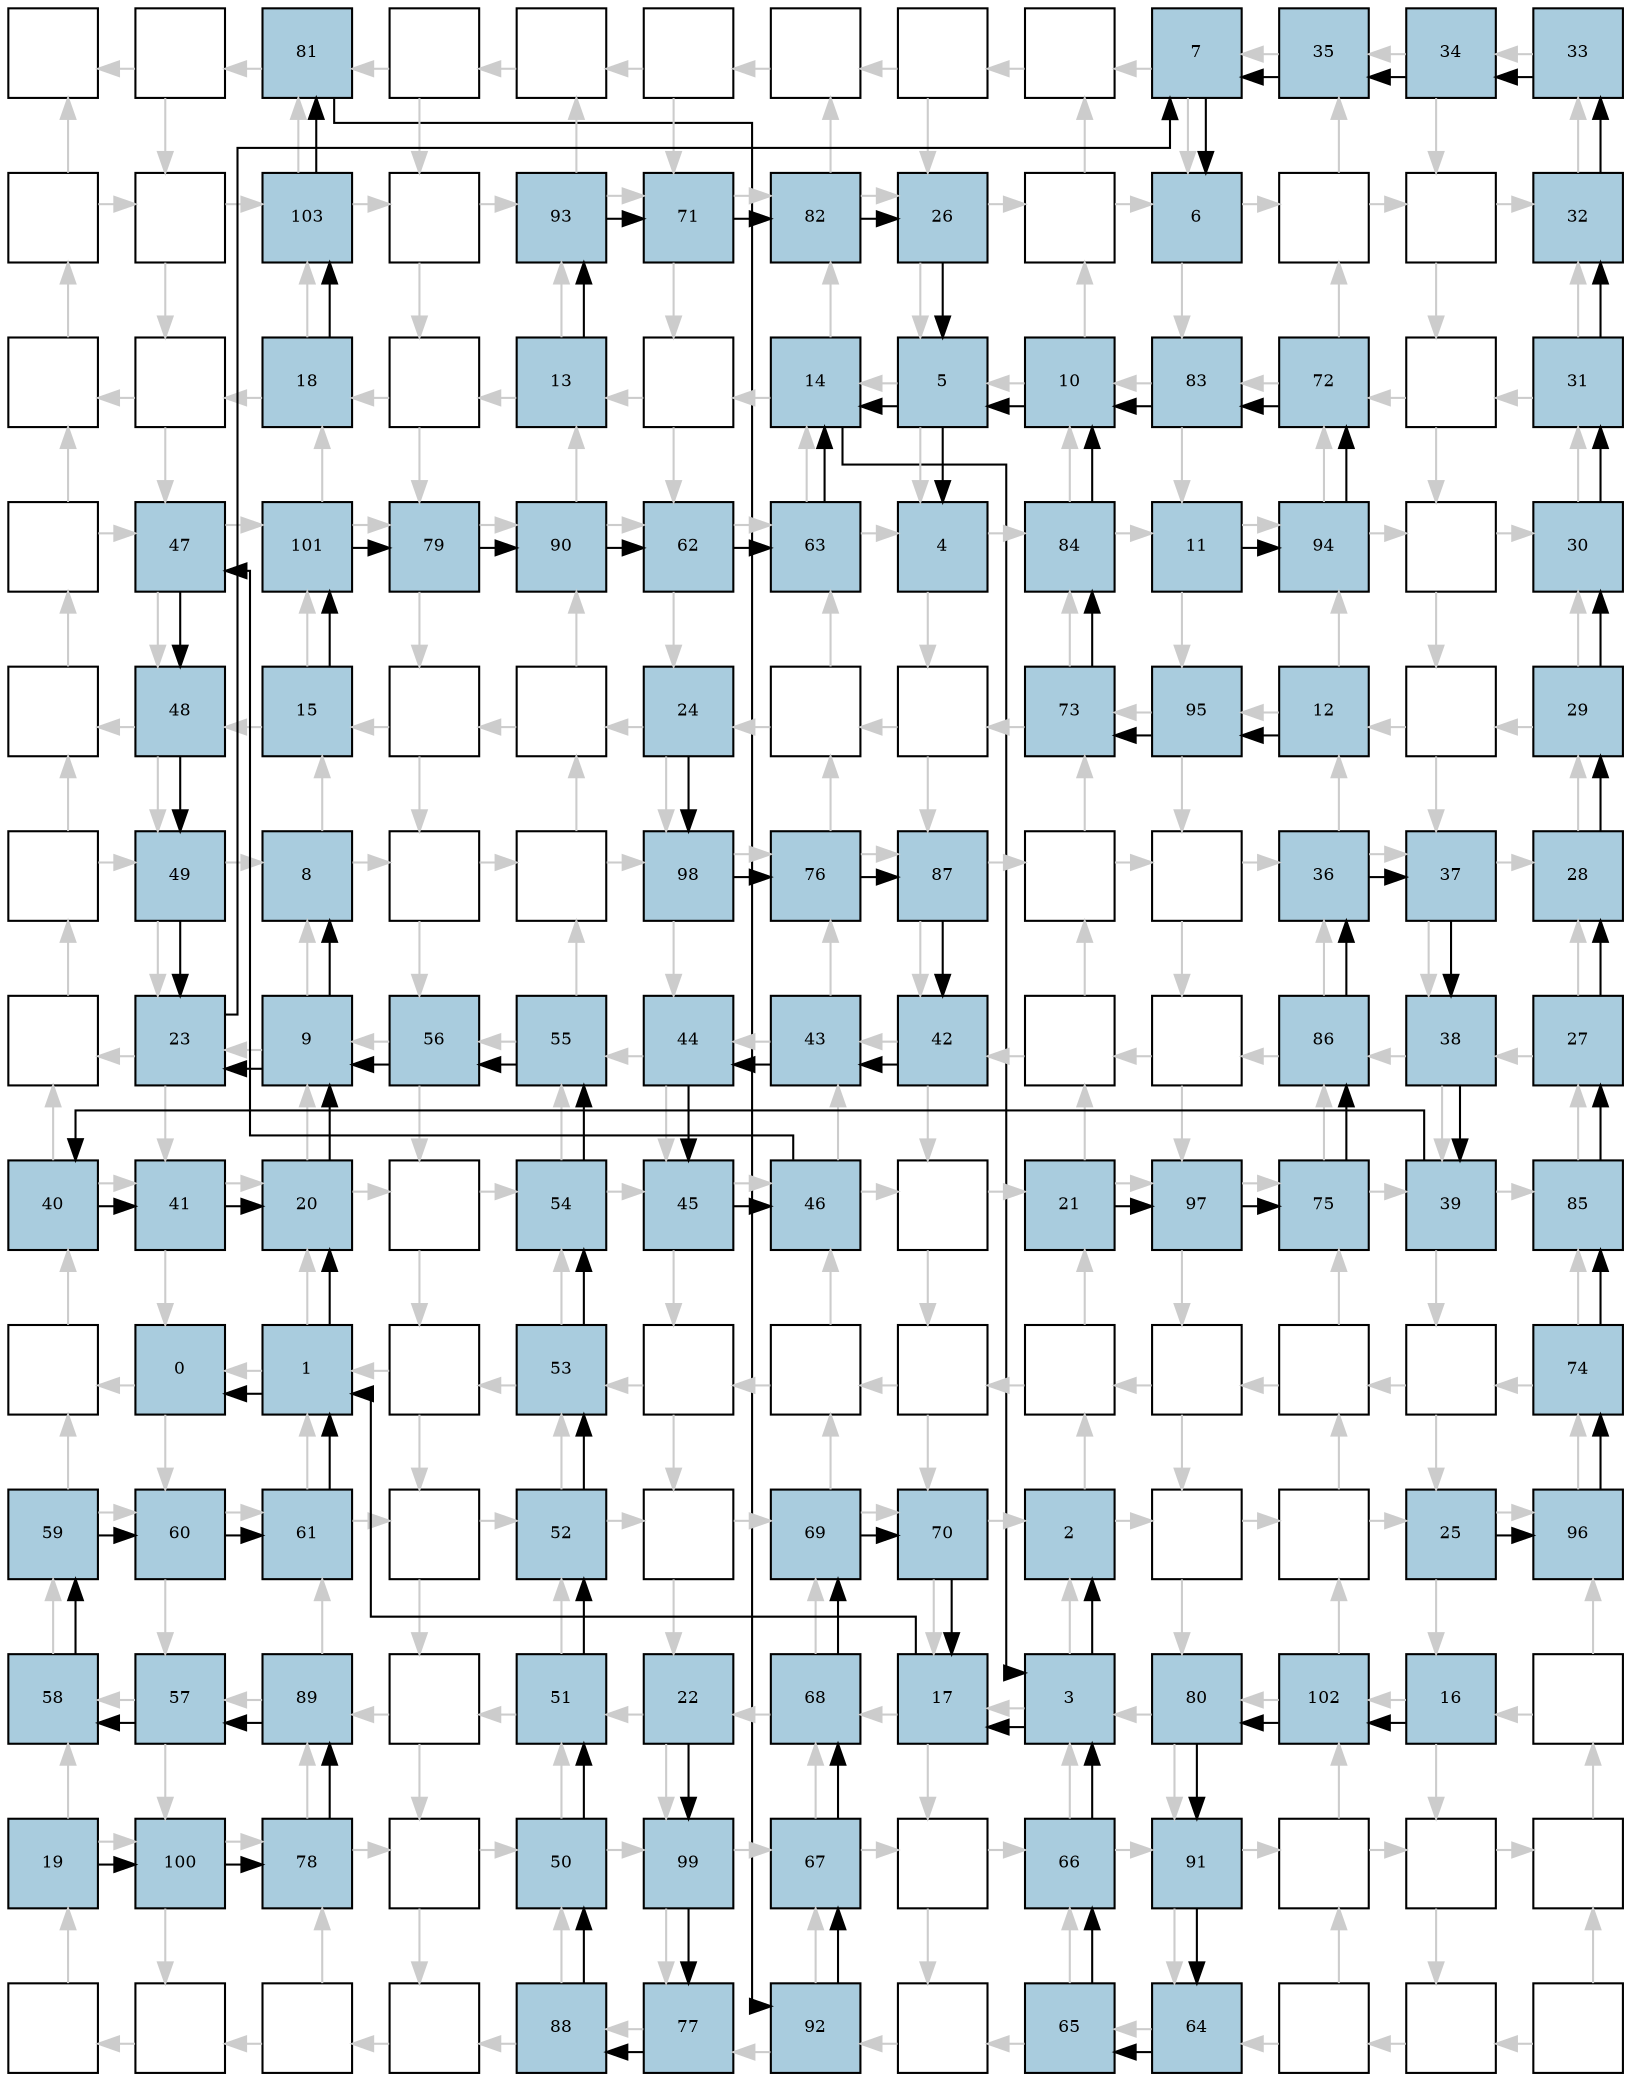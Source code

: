 digraph layout{
rankdir=TB; 

splines=ortho; 

node [style=filled shape=square fixedsize=true width=0.6];
0[label="", fontsize=8, fillcolor="#ffffff"];
1[label="", fontsize=8, fillcolor="#ffffff"];
2[label="81", fontsize=8, fillcolor="#a9ccde"];
3[label="", fontsize=8, fillcolor="#ffffff"];
4[label="", fontsize=8, fillcolor="#ffffff"];
5[label="", fontsize=8, fillcolor="#ffffff"];
6[label="", fontsize=8, fillcolor="#ffffff"];
7[label="", fontsize=8, fillcolor="#ffffff"];
8[label="", fontsize=8, fillcolor="#ffffff"];
9[label="7", fontsize=8, fillcolor="#a9ccde"];
10[label="35", fontsize=8, fillcolor="#a9ccde"];
11[label="34", fontsize=8, fillcolor="#a9ccde"];
12[label="33", fontsize=8, fillcolor="#a9ccde"];
13[label="", fontsize=8, fillcolor="#ffffff"];
14[label="", fontsize=8, fillcolor="#ffffff"];
15[label="103", fontsize=8, fillcolor="#a9ccde"];
16[label="", fontsize=8, fillcolor="#ffffff"];
17[label="93", fontsize=8, fillcolor="#a9ccde"];
18[label="71", fontsize=8, fillcolor="#a9ccde"];
19[label="82", fontsize=8, fillcolor="#a9ccde"];
20[label="26", fontsize=8, fillcolor="#a9ccde"];
21[label="", fontsize=8, fillcolor="#ffffff"];
22[label="6", fontsize=8, fillcolor="#a9ccde"];
23[label="", fontsize=8, fillcolor="#ffffff"];
24[label="", fontsize=8, fillcolor="#ffffff"];
25[label="32", fontsize=8, fillcolor="#a9ccde"];
26[label="", fontsize=8, fillcolor="#ffffff"];
27[label="", fontsize=8, fillcolor="#ffffff"];
28[label="18", fontsize=8, fillcolor="#a9ccde"];
29[label="", fontsize=8, fillcolor="#ffffff"];
30[label="13", fontsize=8, fillcolor="#a9ccde"];
31[label="", fontsize=8, fillcolor="#ffffff"];
32[label="14", fontsize=8, fillcolor="#a9ccde"];
33[label="5", fontsize=8, fillcolor="#a9ccde"];
34[label="10", fontsize=8, fillcolor="#a9ccde"];
35[label="83", fontsize=8, fillcolor="#a9ccde"];
36[label="72", fontsize=8, fillcolor="#a9ccde"];
37[label="", fontsize=8, fillcolor="#ffffff"];
38[label="31", fontsize=8, fillcolor="#a9ccde"];
39[label="", fontsize=8, fillcolor="#ffffff"];
40[label="47", fontsize=8, fillcolor="#a9ccde"];
41[label="101", fontsize=8, fillcolor="#a9ccde"];
42[label="79", fontsize=8, fillcolor="#a9ccde"];
43[label="90", fontsize=8, fillcolor="#a9ccde"];
44[label="62", fontsize=8, fillcolor="#a9ccde"];
45[label="63", fontsize=8, fillcolor="#a9ccde"];
46[label="4", fontsize=8, fillcolor="#a9ccde"];
47[label="84", fontsize=8, fillcolor="#a9ccde"];
48[label="11", fontsize=8, fillcolor="#a9ccde"];
49[label="94", fontsize=8, fillcolor="#a9ccde"];
50[label="", fontsize=8, fillcolor="#ffffff"];
51[label="30", fontsize=8, fillcolor="#a9ccde"];
52[label="", fontsize=8, fillcolor="#ffffff"];
53[label="48", fontsize=8, fillcolor="#a9ccde"];
54[label="15", fontsize=8, fillcolor="#a9ccde"];
55[label="", fontsize=8, fillcolor="#ffffff"];
56[label="", fontsize=8, fillcolor="#ffffff"];
57[label="24", fontsize=8, fillcolor="#a9ccde"];
58[label="", fontsize=8, fillcolor="#ffffff"];
59[label="", fontsize=8, fillcolor="#ffffff"];
60[label="73", fontsize=8, fillcolor="#a9ccde"];
61[label="95", fontsize=8, fillcolor="#a9ccde"];
62[label="12", fontsize=8, fillcolor="#a9ccde"];
63[label="", fontsize=8, fillcolor="#ffffff"];
64[label="29", fontsize=8, fillcolor="#a9ccde"];
65[label="", fontsize=8, fillcolor="#ffffff"];
66[label="49", fontsize=8, fillcolor="#a9ccde"];
67[label="8", fontsize=8, fillcolor="#a9ccde"];
68[label="", fontsize=8, fillcolor="#ffffff"];
69[label="", fontsize=8, fillcolor="#ffffff"];
70[label="98", fontsize=8, fillcolor="#a9ccde"];
71[label="76", fontsize=8, fillcolor="#a9ccde"];
72[label="87", fontsize=8, fillcolor="#a9ccde"];
73[label="", fontsize=8, fillcolor="#ffffff"];
74[label="", fontsize=8, fillcolor="#ffffff"];
75[label="36", fontsize=8, fillcolor="#a9ccde"];
76[label="37", fontsize=8, fillcolor="#a9ccde"];
77[label="28", fontsize=8, fillcolor="#a9ccde"];
78[label="", fontsize=8, fillcolor="#ffffff"];
79[label="23", fontsize=8, fillcolor="#a9ccde"];
80[label="9", fontsize=8, fillcolor="#a9ccde"];
81[label="56", fontsize=8, fillcolor="#a9ccde"];
82[label="55", fontsize=8, fillcolor="#a9ccde"];
83[label="44", fontsize=8, fillcolor="#a9ccde"];
84[label="43", fontsize=8, fillcolor="#a9ccde"];
85[label="42", fontsize=8, fillcolor="#a9ccde"];
86[label="", fontsize=8, fillcolor="#ffffff"];
87[label="", fontsize=8, fillcolor="#ffffff"];
88[label="86", fontsize=8, fillcolor="#a9ccde"];
89[label="38", fontsize=8, fillcolor="#a9ccde"];
90[label="27", fontsize=8, fillcolor="#a9ccde"];
91[label="40", fontsize=8, fillcolor="#a9ccde"];
92[label="41", fontsize=8, fillcolor="#a9ccde"];
93[label="20", fontsize=8, fillcolor="#a9ccde"];
94[label="", fontsize=8, fillcolor="#ffffff"];
95[label="54", fontsize=8, fillcolor="#a9ccde"];
96[label="45", fontsize=8, fillcolor="#a9ccde"];
97[label="46", fontsize=8, fillcolor="#a9ccde"];
98[label="", fontsize=8, fillcolor="#ffffff"];
99[label="21", fontsize=8, fillcolor="#a9ccde"];
100[label="97", fontsize=8, fillcolor="#a9ccde"];
101[label="75", fontsize=8, fillcolor="#a9ccde"];
102[label="39", fontsize=8, fillcolor="#a9ccde"];
103[label="85", fontsize=8, fillcolor="#a9ccde"];
104[label="", fontsize=8, fillcolor="#ffffff"];
105[label="0", fontsize=8, fillcolor="#a9ccde"];
106[label="1", fontsize=8, fillcolor="#a9ccde"];
107[label="", fontsize=8, fillcolor="#ffffff"];
108[label="53", fontsize=8, fillcolor="#a9ccde"];
109[label="", fontsize=8, fillcolor="#ffffff"];
110[label="", fontsize=8, fillcolor="#ffffff"];
111[label="", fontsize=8, fillcolor="#ffffff"];
112[label="", fontsize=8, fillcolor="#ffffff"];
113[label="", fontsize=8, fillcolor="#ffffff"];
114[label="", fontsize=8, fillcolor="#ffffff"];
115[label="", fontsize=8, fillcolor="#ffffff"];
116[label="74", fontsize=8, fillcolor="#a9ccde"];
117[label="59", fontsize=8, fillcolor="#a9ccde"];
118[label="60", fontsize=8, fillcolor="#a9ccde"];
119[label="61", fontsize=8, fillcolor="#a9ccde"];
120[label="", fontsize=8, fillcolor="#ffffff"];
121[label="52", fontsize=8, fillcolor="#a9ccde"];
122[label="", fontsize=8, fillcolor="#ffffff"];
123[label="69", fontsize=8, fillcolor="#a9ccde"];
124[label="70", fontsize=8, fillcolor="#a9ccde"];
125[label="2", fontsize=8, fillcolor="#a9ccde"];
126[label="", fontsize=8, fillcolor="#ffffff"];
127[label="", fontsize=8, fillcolor="#ffffff"];
128[label="25", fontsize=8, fillcolor="#a9ccde"];
129[label="96", fontsize=8, fillcolor="#a9ccde"];
130[label="58", fontsize=8, fillcolor="#a9ccde"];
131[label="57", fontsize=8, fillcolor="#a9ccde"];
132[label="89", fontsize=8, fillcolor="#a9ccde"];
133[label="", fontsize=8, fillcolor="#ffffff"];
134[label="51", fontsize=8, fillcolor="#a9ccde"];
135[label="22", fontsize=8, fillcolor="#a9ccde"];
136[label="68", fontsize=8, fillcolor="#a9ccde"];
137[label="17", fontsize=8, fillcolor="#a9ccde"];
138[label="3", fontsize=8, fillcolor="#a9ccde"];
139[label="80", fontsize=8, fillcolor="#a9ccde"];
140[label="102", fontsize=8, fillcolor="#a9ccde"];
141[label="16", fontsize=8, fillcolor="#a9ccde"];
142[label="", fontsize=8, fillcolor="#ffffff"];
143[label="19", fontsize=8, fillcolor="#a9ccde"];
144[label="100", fontsize=8, fillcolor="#a9ccde"];
145[label="78", fontsize=8, fillcolor="#a9ccde"];
146[label="", fontsize=8, fillcolor="#ffffff"];
147[label="50", fontsize=8, fillcolor="#a9ccde"];
148[label="99", fontsize=8, fillcolor="#a9ccde"];
149[label="67", fontsize=8, fillcolor="#a9ccde"];
150[label="", fontsize=8, fillcolor="#ffffff"];
151[label="66", fontsize=8, fillcolor="#a9ccde"];
152[label="91", fontsize=8, fillcolor="#a9ccde"];
153[label="", fontsize=8, fillcolor="#ffffff"];
154[label="", fontsize=8, fillcolor="#ffffff"];
155[label="", fontsize=8, fillcolor="#ffffff"];
156[label="", fontsize=8, fillcolor="#ffffff"];
157[label="", fontsize=8, fillcolor="#ffffff"];
158[label="", fontsize=8, fillcolor="#ffffff"];
159[label="", fontsize=8, fillcolor="#ffffff"];
160[label="88", fontsize=8, fillcolor="#a9ccde"];
161[label="77", fontsize=8, fillcolor="#a9ccde"];
162[label="92", fontsize=8, fillcolor="#a9ccde"];
163[label="", fontsize=8, fillcolor="#ffffff"];
164[label="65", fontsize=8, fillcolor="#a9ccde"];
165[label="64", fontsize=8, fillcolor="#a9ccde"];
166[label="", fontsize=8, fillcolor="#ffffff"];
167[label="", fontsize=8, fillcolor="#ffffff"];
168[label="", fontsize=8, fillcolor="#ffffff"];
edge [constraint=false, style=vis];
1 -> 0 [color="#cccccc"];
1 -> 14 [color="#cccccc"];
2 -> 1 [color="#cccccc"];
3 -> 2 [color="#cccccc"];
3 -> 16 [color="#cccccc"];
4 -> 3 [color="#cccccc"];
5 -> 4 [color="#cccccc"];
5 -> 18 [color="#cccccc"];
6 -> 5 [color="#cccccc"];
7 -> 6 [color="#cccccc"];
7 -> 20 [color="#cccccc"];
8 -> 7 [color="#cccccc"];
9 -> 8 [color="#cccccc"];
9 -> 22 [color="#cccccc"];
10 -> 9 [color="#cccccc"];
11 -> 10 [color="#cccccc"];
11 -> 24 [color="#cccccc"];
12 -> 11 [color="#cccccc"];
13 -> 14 [color="#cccccc"];
13 -> 0 [color="#cccccc"];
14 -> 27 [color="#cccccc"];
14 -> 15 [color="#cccccc"];
15 -> 16 [color="#cccccc"];
15 -> 2 [color="#cccccc"];
16 -> 29 [color="#cccccc"];
16 -> 17 [color="#cccccc"];
17 -> 18 [color="#cccccc"];
17 -> 4 [color="#cccccc"];
18 -> 31 [color="#cccccc"];
18 -> 19 [color="#cccccc"];
19 -> 20 [color="#cccccc"];
19 -> 6 [color="#cccccc"];
20 -> 33 [color="#cccccc"];
20 -> 21 [color="#cccccc"];
21 -> 22 [color="#cccccc"];
21 -> 8 [color="#cccccc"];
22 -> 35 [color="#cccccc"];
22 -> 23 [color="#cccccc"];
23 -> 24 [color="#cccccc"];
23 -> 10 [color="#cccccc"];
24 -> 37 [color="#cccccc"];
24 -> 25 [color="#cccccc"];
25 -> 12 [color="#cccccc"];
26 -> 13 [color="#cccccc"];
27 -> 26 [color="#cccccc"];
27 -> 40 [color="#cccccc"];
28 -> 15 [color="#cccccc"];
28 -> 27 [color="#cccccc"];
29 -> 28 [color="#cccccc"];
29 -> 42 [color="#cccccc"];
30 -> 17 [color="#cccccc"];
30 -> 29 [color="#cccccc"];
31 -> 30 [color="#cccccc"];
31 -> 44 [color="#cccccc"];
32 -> 19 [color="#cccccc"];
32 -> 31 [color="#cccccc"];
33 -> 32 [color="#cccccc"];
33 -> 46 [color="#cccccc"];
34 -> 21 [color="#cccccc"];
34 -> 33 [color="#cccccc"];
35 -> 34 [color="#cccccc"];
35 -> 48 [color="#cccccc"];
36 -> 23 [color="#cccccc"];
36 -> 35 [color="#cccccc"];
37 -> 36 [color="#cccccc"];
37 -> 50 [color="#cccccc"];
38 -> 25 [color="#cccccc"];
38 -> 37 [color="#cccccc"];
39 -> 40 [color="#cccccc"];
39 -> 26 [color="#cccccc"];
40 -> 53 [color="#cccccc"];
40 -> 41 [color="#cccccc"];
41 -> 42 [color="#cccccc"];
41 -> 28 [color="#cccccc"];
42 -> 55 [color="#cccccc"];
42 -> 43 [color="#cccccc"];
43 -> 44 [color="#cccccc"];
43 -> 30 [color="#cccccc"];
44 -> 57 [color="#cccccc"];
44 -> 45 [color="#cccccc"];
45 -> 46 [color="#cccccc"];
45 -> 32 [color="#cccccc"];
46 -> 59 [color="#cccccc"];
46 -> 47 [color="#cccccc"];
47 -> 48 [color="#cccccc"];
47 -> 34 [color="#cccccc"];
48 -> 61 [color="#cccccc"];
48 -> 49 [color="#cccccc"];
49 -> 50 [color="#cccccc"];
49 -> 36 [color="#cccccc"];
50 -> 63 [color="#cccccc"];
50 -> 51 [color="#cccccc"];
51 -> 38 [color="#cccccc"];
52 -> 39 [color="#cccccc"];
53 -> 52 [color="#cccccc"];
53 -> 66 [color="#cccccc"];
54 -> 41 [color="#cccccc"];
54 -> 53 [color="#cccccc"];
55 -> 54 [color="#cccccc"];
55 -> 68 [color="#cccccc"];
56 -> 43 [color="#cccccc"];
56 -> 55 [color="#cccccc"];
57 -> 56 [color="#cccccc"];
57 -> 70 [color="#cccccc"];
58 -> 45 [color="#cccccc"];
58 -> 57 [color="#cccccc"];
59 -> 58 [color="#cccccc"];
59 -> 72 [color="#cccccc"];
60 -> 47 [color="#cccccc"];
60 -> 59 [color="#cccccc"];
61 -> 60 [color="#cccccc"];
61 -> 74 [color="#cccccc"];
62 -> 49 [color="#cccccc"];
62 -> 61 [color="#cccccc"];
63 -> 62 [color="#cccccc"];
63 -> 76 [color="#cccccc"];
64 -> 51 [color="#cccccc"];
64 -> 63 [color="#cccccc"];
65 -> 66 [color="#cccccc"];
65 -> 52 [color="#cccccc"];
66 -> 79 [color="#cccccc"];
66 -> 67 [color="#cccccc"];
67 -> 68 [color="#cccccc"];
67 -> 54 [color="#cccccc"];
68 -> 81 [color="#cccccc"];
68 -> 69 [color="#cccccc"];
69 -> 70 [color="#cccccc"];
69 -> 56 [color="#cccccc"];
70 -> 83 [color="#cccccc"];
70 -> 71 [color="#cccccc"];
71 -> 72 [color="#cccccc"];
71 -> 58 [color="#cccccc"];
72 -> 85 [color="#cccccc"];
72 -> 73 [color="#cccccc"];
73 -> 74 [color="#cccccc"];
73 -> 60 [color="#cccccc"];
74 -> 87 [color="#cccccc"];
74 -> 75 [color="#cccccc"];
75 -> 76 [color="#cccccc"];
75 -> 62 [color="#cccccc"];
76 -> 89 [color="#cccccc"];
76 -> 77 [color="#cccccc"];
77 -> 64 [color="#cccccc"];
78 -> 65 [color="#cccccc"];
79 -> 78 [color="#cccccc"];
79 -> 92 [color="#cccccc"];
80 -> 67 [color="#cccccc"];
80 -> 79 [color="#cccccc"];
81 -> 80 [color="#cccccc"];
81 -> 94 [color="#cccccc"];
82 -> 69 [color="#cccccc"];
82 -> 81 [color="#cccccc"];
83 -> 82 [color="#cccccc"];
83 -> 96 [color="#cccccc"];
84 -> 71 [color="#cccccc"];
84 -> 83 [color="#cccccc"];
85 -> 84 [color="#cccccc"];
85 -> 98 [color="#cccccc"];
86 -> 73 [color="#cccccc"];
86 -> 85 [color="#cccccc"];
87 -> 86 [color="#cccccc"];
87 -> 100 [color="#cccccc"];
88 -> 75 [color="#cccccc"];
88 -> 87 [color="#cccccc"];
89 -> 88 [color="#cccccc"];
89 -> 102 [color="#cccccc"];
90 -> 77 [color="#cccccc"];
90 -> 89 [color="#cccccc"];
91 -> 92 [color="#cccccc"];
91 -> 78 [color="#cccccc"];
92 -> 105 [color="#cccccc"];
92 -> 93 [color="#cccccc"];
93 -> 94 [color="#cccccc"];
93 -> 80 [color="#cccccc"];
94 -> 107 [color="#cccccc"];
94 -> 95 [color="#cccccc"];
95 -> 96 [color="#cccccc"];
95 -> 82 [color="#cccccc"];
96 -> 109 [color="#cccccc"];
96 -> 97 [color="#cccccc"];
97 -> 98 [color="#cccccc"];
97 -> 84 [color="#cccccc"];
98 -> 111 [color="#cccccc"];
98 -> 99 [color="#cccccc"];
99 -> 100 [color="#cccccc"];
99 -> 86 [color="#cccccc"];
100 -> 113 [color="#cccccc"];
100 -> 101 [color="#cccccc"];
101 -> 102 [color="#cccccc"];
101 -> 88 [color="#cccccc"];
102 -> 115 [color="#cccccc"];
102 -> 103 [color="#cccccc"];
103 -> 90 [color="#cccccc"];
104 -> 91 [color="#cccccc"];
105 -> 104 [color="#cccccc"];
105 -> 118 [color="#cccccc"];
106 -> 93 [color="#cccccc"];
106 -> 105 [color="#cccccc"];
107 -> 106 [color="#cccccc"];
107 -> 120 [color="#cccccc"];
108 -> 95 [color="#cccccc"];
108 -> 107 [color="#cccccc"];
109 -> 108 [color="#cccccc"];
109 -> 122 [color="#cccccc"];
110 -> 97 [color="#cccccc"];
110 -> 109 [color="#cccccc"];
111 -> 110 [color="#cccccc"];
111 -> 124 [color="#cccccc"];
112 -> 99 [color="#cccccc"];
112 -> 111 [color="#cccccc"];
113 -> 112 [color="#cccccc"];
113 -> 126 [color="#cccccc"];
114 -> 101 [color="#cccccc"];
114 -> 113 [color="#cccccc"];
115 -> 114 [color="#cccccc"];
115 -> 128 [color="#cccccc"];
116 -> 103 [color="#cccccc"];
116 -> 115 [color="#cccccc"];
117 -> 118 [color="#cccccc"];
117 -> 104 [color="#cccccc"];
118 -> 131 [color="#cccccc"];
118 -> 119 [color="#cccccc"];
119 -> 120 [color="#cccccc"];
119 -> 106 [color="#cccccc"];
120 -> 133 [color="#cccccc"];
120 -> 121 [color="#cccccc"];
121 -> 122 [color="#cccccc"];
121 -> 108 [color="#cccccc"];
122 -> 135 [color="#cccccc"];
122 -> 123 [color="#cccccc"];
123 -> 124 [color="#cccccc"];
123 -> 110 [color="#cccccc"];
124 -> 137 [color="#cccccc"];
124 -> 125 [color="#cccccc"];
125 -> 126 [color="#cccccc"];
125 -> 112 [color="#cccccc"];
126 -> 139 [color="#cccccc"];
126 -> 127 [color="#cccccc"];
127 -> 128 [color="#cccccc"];
127 -> 114 [color="#cccccc"];
128 -> 141 [color="#cccccc"];
128 -> 129 [color="#cccccc"];
129 -> 116 [color="#cccccc"];
130 -> 117 [color="#cccccc"];
131 -> 130 [color="#cccccc"];
131 -> 144 [color="#cccccc"];
132 -> 119 [color="#cccccc"];
132 -> 131 [color="#cccccc"];
133 -> 132 [color="#cccccc"];
133 -> 146 [color="#cccccc"];
134 -> 121 [color="#cccccc"];
134 -> 133 [color="#cccccc"];
135 -> 134 [color="#cccccc"];
135 -> 148 [color="#cccccc"];
136 -> 123 [color="#cccccc"];
136 -> 135 [color="#cccccc"];
137 -> 136 [color="#cccccc"];
137 -> 150 [color="#cccccc"];
138 -> 125 [color="#cccccc"];
138 -> 137 [color="#cccccc"];
139 -> 138 [color="#cccccc"];
139 -> 152 [color="#cccccc"];
140 -> 127 [color="#cccccc"];
140 -> 139 [color="#cccccc"];
141 -> 140 [color="#cccccc"];
141 -> 154 [color="#cccccc"];
142 -> 129 [color="#cccccc"];
142 -> 141 [color="#cccccc"];
143 -> 144 [color="#cccccc"];
143 -> 130 [color="#cccccc"];
144 -> 157 [color="#cccccc"];
144 -> 145 [color="#cccccc"];
145 -> 146 [color="#cccccc"];
145 -> 132 [color="#cccccc"];
146 -> 159 [color="#cccccc"];
146 -> 147 [color="#cccccc"];
147 -> 148 [color="#cccccc"];
147 -> 134 [color="#cccccc"];
148 -> 161 [color="#cccccc"];
148 -> 149 [color="#cccccc"];
149 -> 150 [color="#cccccc"];
149 -> 136 [color="#cccccc"];
150 -> 163 [color="#cccccc"];
150 -> 151 [color="#cccccc"];
151 -> 152 [color="#cccccc"];
151 -> 138 [color="#cccccc"];
152 -> 165 [color="#cccccc"];
152 -> 153 [color="#cccccc"];
153 -> 154 [color="#cccccc"];
153 -> 140 [color="#cccccc"];
154 -> 167 [color="#cccccc"];
154 -> 155 [color="#cccccc"];
155 -> 142 [color="#cccccc"];
156 -> 143 [color="#cccccc"];
157 -> 156 [color="#cccccc"];
158 -> 145 [color="#cccccc"];
158 -> 157 [color="#cccccc"];
159 -> 158 [color="#cccccc"];
160 -> 147 [color="#cccccc"];
160 -> 159 [color="#cccccc"];
161 -> 160 [color="#cccccc"];
162 -> 149 [color="#cccccc"];
162 -> 161 [color="#cccccc"];
163 -> 162 [color="#cccccc"];
164 -> 151 [color="#cccccc"];
164 -> 163 [color="#cccccc"];
165 -> 164 [color="#cccccc"];
166 -> 153 [color="#cccccc"];
166 -> 165 [color="#cccccc"];
167 -> 166 [color="#cccccc"];
168 -> 155 [color="#cccccc"];
168 -> 167 [color="#cccccc"];
34 -> 33;
30 -> 17;
17 -> 18;
18 -> 19;
19 -> 20;
20 -> 33;
48 -> 49;
49 -> 36;
36 -> 35;
35 -> 34;
62 -> 61;
61 -> 60;
60 -> 47;
47 -> 34;
128 -> 129;
129 -> 116;
116 -> 103;
103 -> 90;
90 -> 77;
77 -> 64;
64 -> 51;
51 -> 38;
38 -> 25;
25 -> 12;
12 -> 11;
11 -> 10;
10 -> 9;
79 -> 9;
99 -> 100;
100 -> 101;
101 -> 88;
88 -> 75;
75 -> 76;
76 -> 89;
89 -> 102;
102 -> 91;
91 -> 92;
92 -> 93;
106 -> 93;
57 -> 70;
70 -> 71;
71 -> 72;
72 -> 85;
85 -> 84;
84 -> 83;
83 -> 96;
96 -> 97;
97 -> 40;
40 -> 53;
53 -> 66;
66 -> 79;
80 -> 79;
135 -> 148;
148 -> 161;
161 -> 160;
160 -> 147;
147 -> 134;
134 -> 121;
121 -> 108;
108 -> 95;
95 -> 82;
82 -> 81;
81 -> 80;
93 -> 80;
143 -> 144;
144 -> 145;
145 -> 132;
132 -> 131;
131 -> 130;
130 -> 117;
117 -> 118;
118 -> 119;
119 -> 106;
137 -> 106;
33 -> 32;
54 -> 41;
41 -> 42;
42 -> 43;
43 -> 44;
44 -> 45;
45 -> 32;
106 -> 105;
32 -> 138;
141 -> 140;
140 -> 139;
139 -> 152;
152 -> 165;
165 -> 164;
164 -> 151;
151 -> 138;
138 -> 125;
138 -> 137;
28 -> 15;
15 -> 2;
2 -> 162;
162 -> 149;
149 -> 136;
136 -> 123;
123 -> 124;
124 -> 137;
33 -> 46;
9 -> 22;
80 -> 67;
edge [constraint=true, style=invis];
0 -> 13 -> 26 -> 39 -> 52 -> 65 -> 78 -> 91 -> 104 -> 117 -> 130 -> 143 -> 156;
1 -> 14 -> 27 -> 40 -> 53 -> 66 -> 79 -> 92 -> 105 -> 118 -> 131 -> 144 -> 157;
2 -> 15 -> 28 -> 41 -> 54 -> 67 -> 80 -> 93 -> 106 -> 119 -> 132 -> 145 -> 158;
3 -> 16 -> 29 -> 42 -> 55 -> 68 -> 81 -> 94 -> 107 -> 120 -> 133 -> 146 -> 159;
4 -> 17 -> 30 -> 43 -> 56 -> 69 -> 82 -> 95 -> 108 -> 121 -> 134 -> 147 -> 160;
5 -> 18 -> 31 -> 44 -> 57 -> 70 -> 83 -> 96 -> 109 -> 122 -> 135 -> 148 -> 161;
6 -> 19 -> 32 -> 45 -> 58 -> 71 -> 84 -> 97 -> 110 -> 123 -> 136 -> 149 -> 162;
7 -> 20 -> 33 -> 46 -> 59 -> 72 -> 85 -> 98 -> 111 -> 124 -> 137 -> 150 -> 163;
8 -> 21 -> 34 -> 47 -> 60 -> 73 -> 86 -> 99 -> 112 -> 125 -> 138 -> 151 -> 164;
9 -> 22 -> 35 -> 48 -> 61 -> 74 -> 87 -> 100 -> 113 -> 126 -> 139 -> 152 -> 165;
10 -> 23 -> 36 -> 49 -> 62 -> 75 -> 88 -> 101 -> 114 -> 127 -> 140 -> 153 -> 166;
11 -> 24 -> 37 -> 50 -> 63 -> 76 -> 89 -> 102 -> 115 -> 128 -> 141 -> 154 -> 167;
12 -> 25 -> 38 -> 51 -> 64 -> 77 -> 90 -> 103 -> 116 -> 129 -> 142 -> 155 -> 168;
rank = same { 0 -> 1 -> 2 -> 3 -> 4 -> 5 -> 6 -> 7 -> 8 -> 9 -> 10 -> 11 -> 12;};
rank = same { 13 -> 14 -> 15 -> 16 -> 17 -> 18 -> 19 -> 20 -> 21 -> 22 -> 23 -> 24 -> 25;};
rank = same { 26 -> 27 -> 28 -> 29 -> 30 -> 31 -> 32 -> 33 -> 34 -> 35 -> 36 -> 37 -> 38;};
rank = same { 39 -> 40 -> 41 -> 42 -> 43 -> 44 -> 45 -> 46 -> 47 -> 48 -> 49 -> 50 -> 51;};
rank = same { 52 -> 53 -> 54 -> 55 -> 56 -> 57 -> 58 -> 59 -> 60 -> 61 -> 62 -> 63 -> 64;};
rank = same { 65 -> 66 -> 67 -> 68 -> 69 -> 70 -> 71 -> 72 -> 73 -> 74 -> 75 -> 76 -> 77;};
rank = same { 78 -> 79 -> 80 -> 81 -> 82 -> 83 -> 84 -> 85 -> 86 -> 87 -> 88 -> 89 -> 90;};
rank = same { 91 -> 92 -> 93 -> 94 -> 95 -> 96 -> 97 -> 98 -> 99 -> 100 -> 101 -> 102 -> 103;};
rank = same { 104 -> 105 -> 106 -> 107 -> 108 -> 109 -> 110 -> 111 -> 112 -> 113 -> 114 -> 115 -> 116;};
rank = same { 117 -> 118 -> 119 -> 120 -> 121 -> 122 -> 123 -> 124 -> 125 -> 126 -> 127 -> 128 -> 129;};
rank = same { 130 -> 131 -> 132 -> 133 -> 134 -> 135 -> 136 -> 137 -> 138 -> 139 -> 140 -> 141 -> 142;};
rank = same { 143 -> 144 -> 145 -> 146 -> 147 -> 148 -> 149 -> 150 -> 151 -> 152 -> 153 -> 154 -> 155;};
rank = same { 156 -> 157 -> 158 -> 159 -> 160 -> 161 -> 162 -> 163 -> 164 -> 165 -> 166 -> 167 -> 168;};
}
